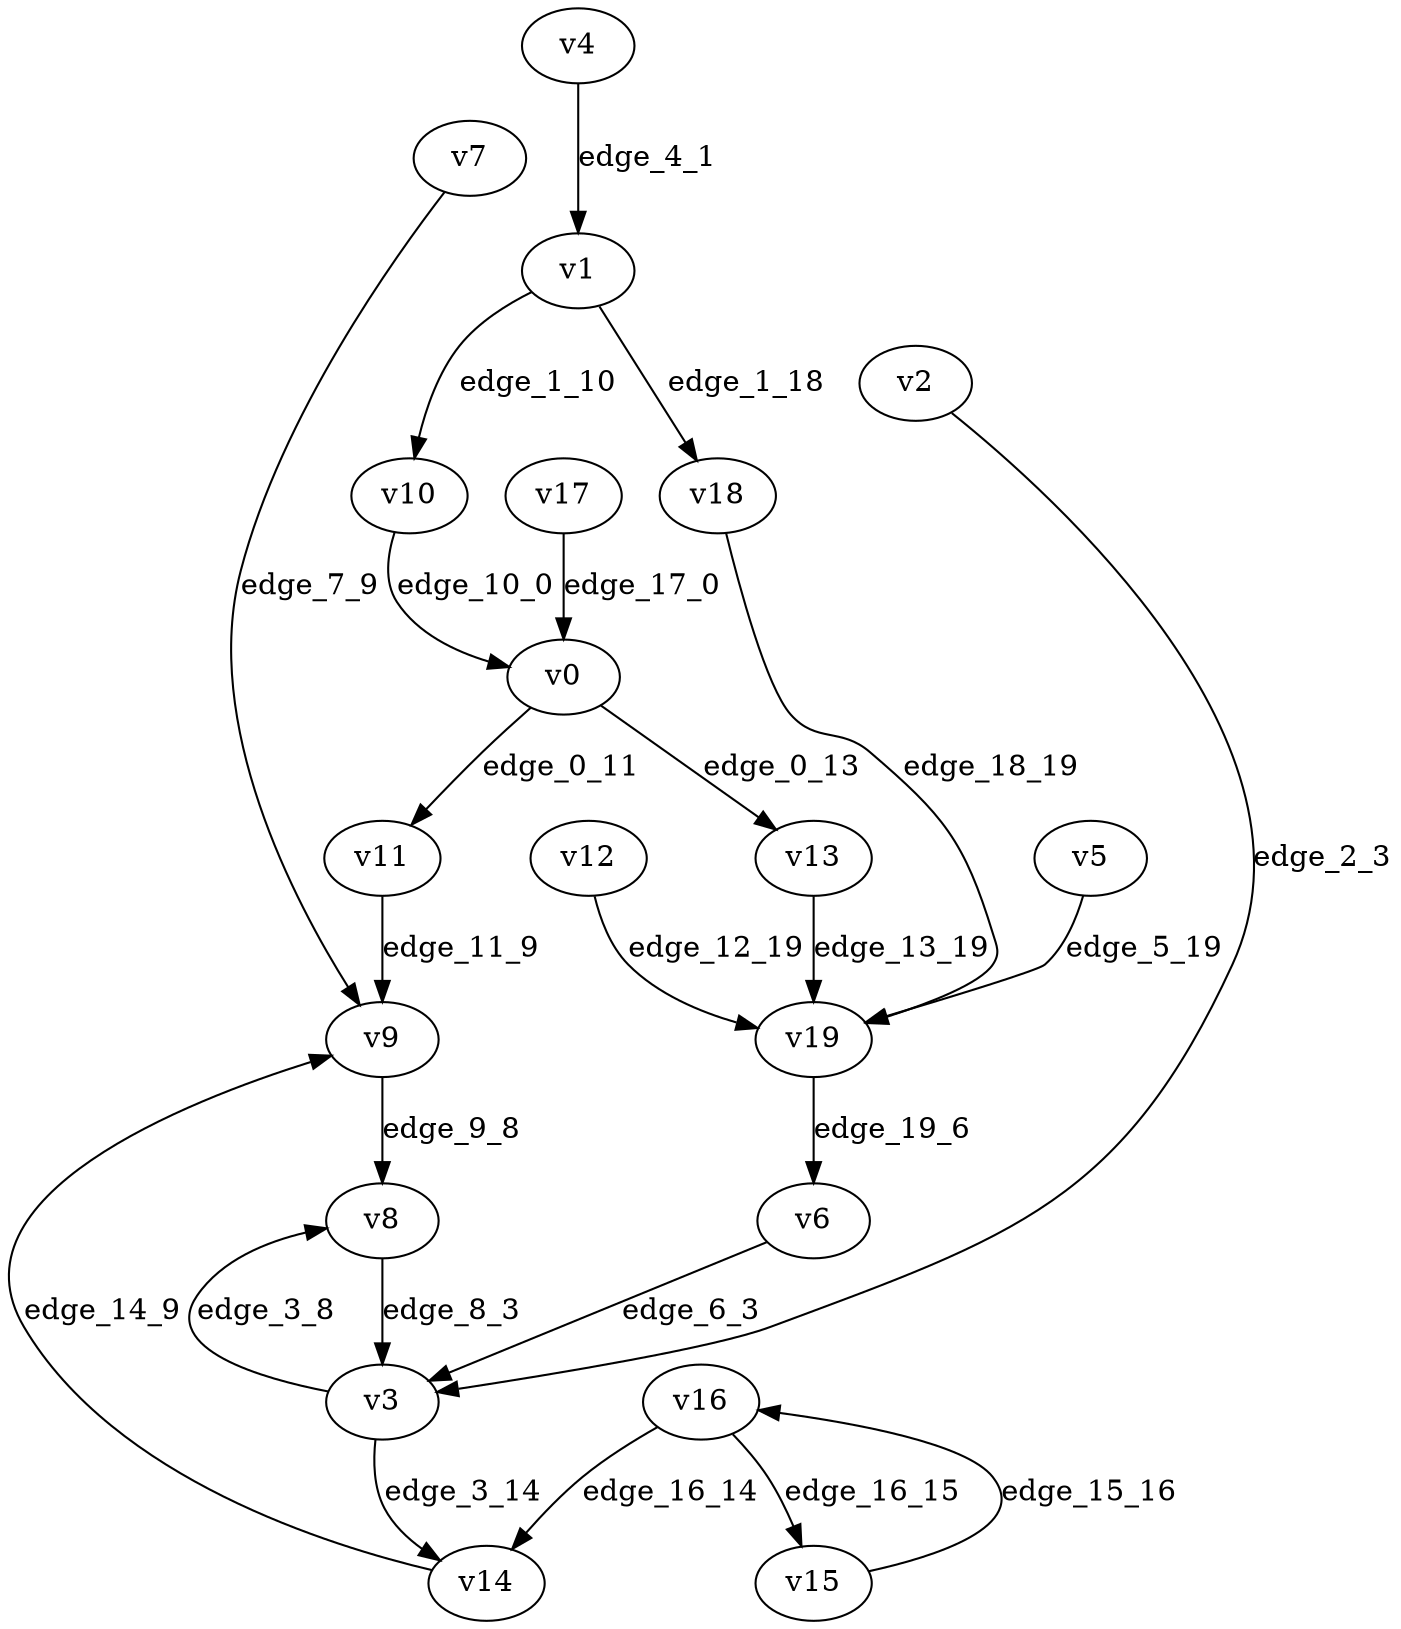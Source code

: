 digraph G {
    // Stochastic discounted game

    v0 [name="v0", player=-1];
    v1 [name="v1", player=-1];
    v2 [name="v2", player=0];
    v3 [name="v3", player=-1];
    v4 [name="v4", player=1];
    v5 [name="v5", player=1];
    v6 [name="v6", player=1];
    v7 [name="v7", player=1];
    v8 [name="v8", player=1];
    v9 [name="v9", player=-1];
    v10 [name="v10", player=0];
    v11 [name="v11", player=0];
    v12 [name="v12", player=0];
    v13 [name="v13", player=1];
    v14 [name="v14", player=0];
    v15 [name="v15", player=0];
    v16 [name="v16", player=-1];
    v17 [name="v17", player=1];
    v18 [name="v18", player=0];
    v19 [name="v19", player=-1];

    v0 -> v13 [label="edge_0_13", probability=0.310974];
    v0 -> v11 [label="edge_0_11", probability=0.689026];
    v1 -> v18 [label="edge_1_18", probability=0.430695];
    v1 -> v10 [label="edge_1_10", probability=0.569305];
    v2 -> v3 [label="edge_2_3", weight=-1.734500, discount=0.537455];
    v3 -> v14 [label="edge_3_14", probability=0.469594];
    v3 -> v8 [label="edge_3_8", probability=0.530406];
    v4 -> v1 [label="edge_4_1", weight=5.658680, discount=0.491180];
    v5 -> v19 [label="edge_5_19", weight=5.250575, discount=0.528594];
    v6 -> v3 [label="edge_6_3", weight=-4.623111, discount=0.356134];
    v7 -> v9 [label="edge_7_9", weight=-3.070303, discount=0.872511];
    v8 -> v3 [label="edge_8_3", weight=3.815121, discount=0.525274];
    v9 -> v8 [label="edge_9_8", probability=1.000000];
    v10 -> v0 [label="edge_10_0", weight=-7.955431, discount=0.786608];
    v11 -> v9 [label="edge_11_9", weight=5.797641, discount=0.460725];
    v12 -> v19 [label="edge_12_19", weight=1.487548, discount=0.441661];
    v13 -> v19 [label="edge_13_19", weight=5.299966, discount=0.754111];
    v14 -> v9 [label="edge_14_9", weight=-3.607225, discount=0.754849];
    v15 -> v16 [label="edge_15_16", weight=-8.056413, discount=0.119604];
    v16 -> v15 [label="edge_16_15", probability=0.666396];
    v16 -> v14 [label="edge_16_14", probability=0.333604];
    v17 -> v0 [label="edge_17_0", weight=9.363145, discount=0.633028];
    v18 -> v19 [label="edge_18_19", weight=-9.245986, discount=0.398587];
    v19 -> v6 [label="edge_19_6", probability=1.000000];
}